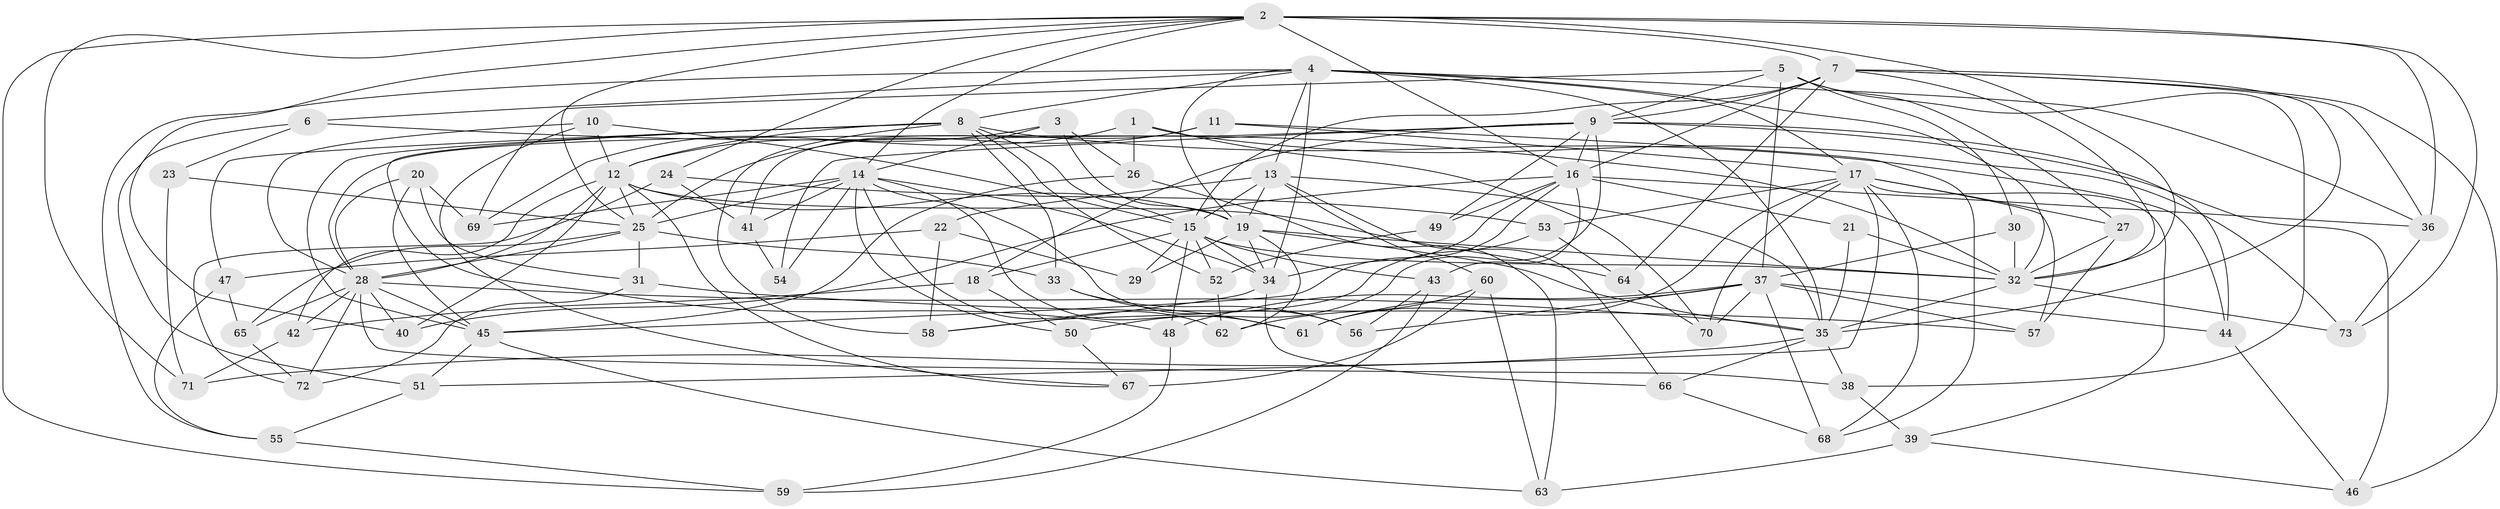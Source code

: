 // original degree distribution, {4: 1.0}
// Generated by graph-tools (version 1.1) at 2025/38/03/09/25 02:38:15]
// undirected, 73 vertices, 198 edges
graph export_dot {
graph [start="1"]
  node [color=gray90,style=filled];
  1;
  2;
  3;
  4;
  5;
  6;
  7;
  8;
  9;
  10;
  11;
  12;
  13;
  14;
  15;
  16;
  17;
  18;
  19;
  20;
  21;
  22;
  23;
  24;
  25;
  26;
  27;
  28;
  29;
  30;
  31;
  32;
  33;
  34;
  35;
  36;
  37;
  38;
  39;
  40;
  41;
  42;
  43;
  44;
  45;
  46;
  47;
  48;
  49;
  50;
  51;
  52;
  53;
  54;
  55;
  56;
  57;
  58;
  59;
  60;
  61;
  62;
  63;
  64;
  65;
  66;
  67;
  68;
  69;
  70;
  71;
  72;
  73;
  1 -- 12 [weight=1.0];
  1 -- 26 [weight=1.0];
  1 -- 70 [weight=1.0];
  1 -- 73 [weight=1.0];
  2 -- 7 [weight=1.0];
  2 -- 14 [weight=1.0];
  2 -- 16 [weight=1.0];
  2 -- 24 [weight=1.0];
  2 -- 25 [weight=1.0];
  2 -- 32 [weight=1.0];
  2 -- 36 [weight=2.0];
  2 -- 40 [weight=1.0];
  2 -- 59 [weight=1.0];
  2 -- 71 [weight=1.0];
  2 -- 73 [weight=1.0];
  3 -- 14 [weight=1.0];
  3 -- 19 [weight=1.0];
  3 -- 26 [weight=1.0];
  3 -- 69 [weight=1.0];
  4 -- 6 [weight=1.0];
  4 -- 8 [weight=1.0];
  4 -- 13 [weight=1.0];
  4 -- 17 [weight=1.0];
  4 -- 19 [weight=1.0];
  4 -- 32 [weight=2.0];
  4 -- 34 [weight=2.0];
  4 -- 35 [weight=1.0];
  4 -- 36 [weight=1.0];
  4 -- 55 [weight=1.0];
  5 -- 9 [weight=1.0];
  5 -- 27 [weight=1.0];
  5 -- 30 [weight=1.0];
  5 -- 37 [weight=1.0];
  5 -- 38 [weight=1.0];
  5 -- 69 [weight=1.0];
  6 -- 23 [weight=1.0];
  6 -- 32 [weight=1.0];
  6 -- 51 [weight=1.0];
  7 -- 9 [weight=2.0];
  7 -- 15 [weight=1.0];
  7 -- 16 [weight=1.0];
  7 -- 32 [weight=1.0];
  7 -- 35 [weight=1.0];
  7 -- 36 [weight=1.0];
  7 -- 46 [weight=1.0];
  7 -- 64 [weight=1.0];
  8 -- 12 [weight=1.0];
  8 -- 15 [weight=2.0];
  8 -- 33 [weight=1.0];
  8 -- 44 [weight=1.0];
  8 -- 45 [weight=2.0];
  8 -- 47 [weight=1.0];
  8 -- 48 [weight=1.0];
  8 -- 52 [weight=1.0];
  8 -- 58 [weight=1.0];
  9 -- 16 [weight=1.0];
  9 -- 18 [weight=1.0];
  9 -- 28 [weight=1.0];
  9 -- 44 [weight=1.0];
  9 -- 46 [weight=1.0];
  9 -- 49 [weight=2.0];
  9 -- 50 [weight=1.0];
  9 -- 54 [weight=1.0];
  10 -- 12 [weight=1.0];
  10 -- 15 [weight=1.0];
  10 -- 28 [weight=1.0];
  10 -- 67 [weight=1.0];
  11 -- 17 [weight=1.0];
  11 -- 25 [weight=1.0];
  11 -- 41 [weight=1.0];
  11 -- 68 [weight=1.0];
  12 -- 19 [weight=1.0];
  12 -- 25 [weight=1.0];
  12 -- 28 [weight=1.0];
  12 -- 40 [weight=1.0];
  12 -- 42 [weight=1.0];
  12 -- 64 [weight=1.0];
  12 -- 67 [weight=1.0];
  13 -- 15 [weight=1.0];
  13 -- 19 [weight=1.0];
  13 -- 22 [weight=1.0];
  13 -- 35 [weight=2.0];
  13 -- 60 [weight=1.0];
  13 -- 66 [weight=1.0];
  14 -- 25 [weight=1.0];
  14 -- 34 [weight=1.0];
  14 -- 41 [weight=1.0];
  14 -- 50 [weight=1.0];
  14 -- 54 [weight=2.0];
  14 -- 56 [weight=1.0];
  14 -- 61 [weight=1.0];
  14 -- 62 [weight=1.0];
  14 -- 69 [weight=1.0];
  15 -- 18 [weight=1.0];
  15 -- 29 [weight=1.0];
  15 -- 32 [weight=1.0];
  15 -- 34 [weight=1.0];
  15 -- 43 [weight=1.0];
  15 -- 48 [weight=1.0];
  15 -- 52 [weight=1.0];
  16 -- 21 [weight=1.0];
  16 -- 34 [weight=1.0];
  16 -- 36 [weight=1.0];
  16 -- 40 [weight=1.0];
  16 -- 43 [weight=1.0];
  16 -- 45 [weight=1.0];
  16 -- 49 [weight=1.0];
  17 -- 27 [weight=1.0];
  17 -- 39 [weight=1.0];
  17 -- 51 [weight=1.0];
  17 -- 53 [weight=1.0];
  17 -- 57 [weight=1.0];
  17 -- 61 [weight=1.0];
  17 -- 68 [weight=1.0];
  17 -- 70 [weight=1.0];
  18 -- 42 [weight=1.0];
  18 -- 50 [weight=1.0];
  19 -- 29 [weight=2.0];
  19 -- 32 [weight=1.0];
  19 -- 34 [weight=1.0];
  19 -- 35 [weight=1.0];
  19 -- 62 [weight=1.0];
  20 -- 28 [weight=1.0];
  20 -- 31 [weight=1.0];
  20 -- 45 [weight=1.0];
  20 -- 69 [weight=1.0];
  21 -- 32 [weight=1.0];
  21 -- 35 [weight=2.0];
  22 -- 29 [weight=1.0];
  22 -- 47 [weight=1.0];
  22 -- 58 [weight=1.0];
  23 -- 25 [weight=2.0];
  23 -- 71 [weight=1.0];
  24 -- 41 [weight=1.0];
  24 -- 53 [weight=1.0];
  24 -- 72 [weight=1.0];
  25 -- 28 [weight=1.0];
  25 -- 31 [weight=1.0];
  25 -- 33 [weight=1.0];
  25 -- 65 [weight=1.0];
  26 -- 45 [weight=1.0];
  26 -- 63 [weight=1.0];
  27 -- 32 [weight=1.0];
  27 -- 57 [weight=1.0];
  28 -- 35 [weight=1.0];
  28 -- 38 [weight=1.0];
  28 -- 40 [weight=1.0];
  28 -- 42 [weight=1.0];
  28 -- 45 [weight=1.0];
  28 -- 65 [weight=1.0];
  28 -- 72 [weight=1.0];
  30 -- 32 [weight=1.0];
  30 -- 37 [weight=2.0];
  31 -- 57 [weight=1.0];
  31 -- 72 [weight=1.0];
  32 -- 35 [weight=1.0];
  32 -- 73 [weight=1.0];
  33 -- 56 [weight=1.0];
  33 -- 61 [weight=1.0];
  34 -- 58 [weight=1.0];
  34 -- 66 [weight=1.0];
  35 -- 38 [weight=1.0];
  35 -- 66 [weight=1.0];
  35 -- 71 [weight=1.0];
  36 -- 73 [weight=1.0];
  37 -- 44 [weight=1.0];
  37 -- 48 [weight=1.0];
  37 -- 56 [weight=1.0];
  37 -- 57 [weight=1.0];
  37 -- 61 [weight=1.0];
  37 -- 68 [weight=1.0];
  37 -- 70 [weight=1.0];
  38 -- 39 [weight=1.0];
  39 -- 46 [weight=1.0];
  39 -- 63 [weight=1.0];
  41 -- 54 [weight=1.0];
  42 -- 71 [weight=1.0];
  43 -- 56 [weight=1.0];
  43 -- 59 [weight=1.0];
  44 -- 46 [weight=1.0];
  45 -- 51 [weight=1.0];
  45 -- 63 [weight=1.0];
  47 -- 55 [weight=1.0];
  47 -- 65 [weight=1.0];
  48 -- 59 [weight=1.0];
  49 -- 52 [weight=1.0];
  50 -- 67 [weight=1.0];
  51 -- 55 [weight=1.0];
  52 -- 62 [weight=1.0];
  53 -- 58 [weight=1.0];
  53 -- 64 [weight=1.0];
  55 -- 59 [weight=1.0];
  60 -- 62 [weight=1.0];
  60 -- 63 [weight=1.0];
  60 -- 67 [weight=1.0];
  64 -- 70 [weight=1.0];
  65 -- 72 [weight=1.0];
  66 -- 68 [weight=1.0];
}
